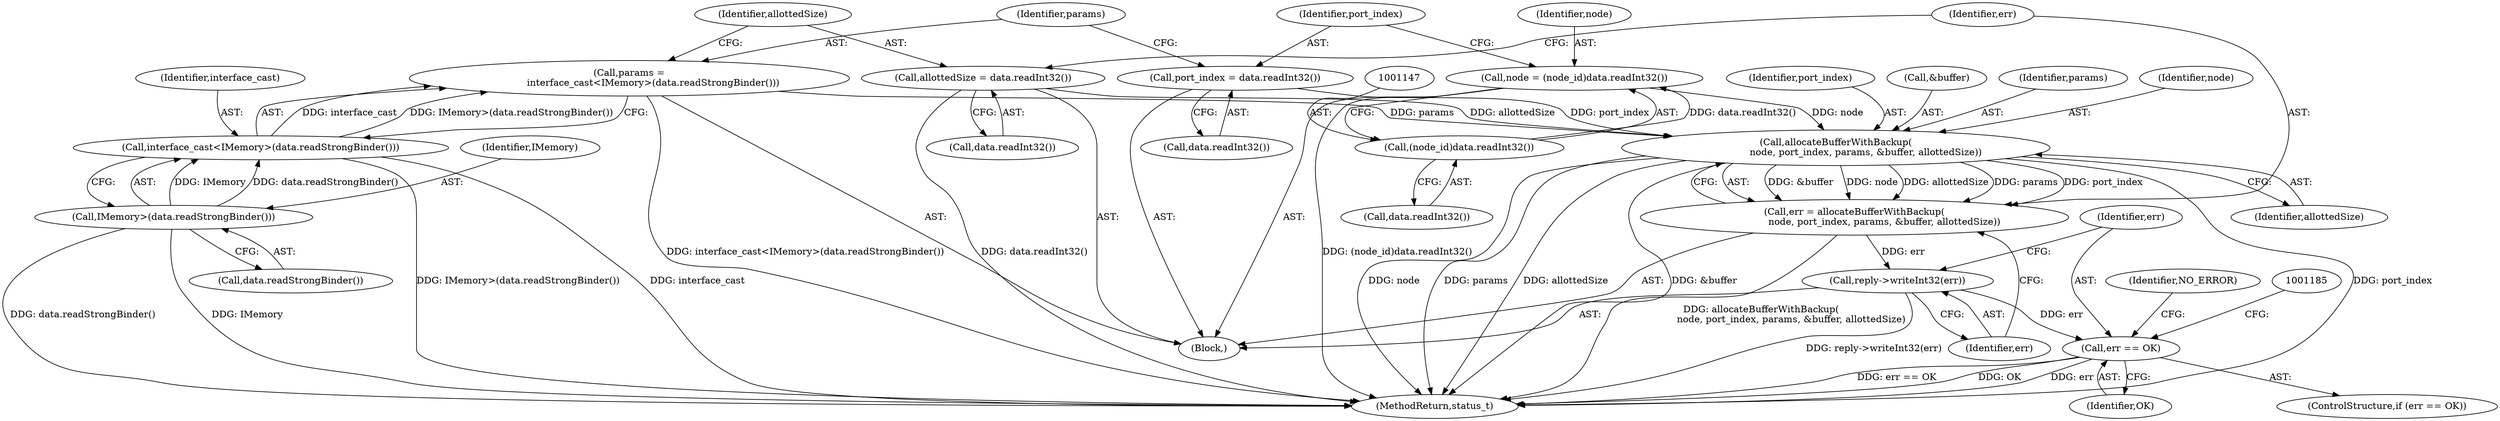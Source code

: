digraph "0_Android_295c883fe3105b19bcd0f9e07d54c6b589fc5bff@API" {
"1001169" [label="(Call,allocateBufferWithBackup(\n                    node, port_index, params, &buffer, allottedSize))"];
"1001144" [label="(Call,node = (node_id)data.readInt32())"];
"1001146" [label="(Call,(node_id)data.readInt32())"];
"1001150" [label="(Call,port_index = data.readInt32())"];
"1001154" [label="(Call,params =\n                interface_cast<IMemory>(data.readStrongBinder()))"];
"1001156" [label="(Call,interface_cast<IMemory>(data.readStrongBinder()))"];
"1001158" [label="(Call,IMemory>(data.readStrongBinder()))"];
"1001162" [label="(Call,allottedSize = data.readInt32())"];
"1001167" [label="(Call,err = allocateBufferWithBackup(\n                    node, port_index, params, &buffer, allottedSize))"];
"1001176" [label="(Call,reply->writeInt32(err))"];
"1001179" [label="(Call,err == OK)"];
"1001162" [label="(Call,allottedSize = data.readInt32())"];
"1001180" [label="(Identifier,err)"];
"1001177" [label="(Identifier,err)"];
"1001168" [label="(Identifier,err)"];
"1001164" [label="(Call,data.readInt32())"];
"1001159" [label="(Identifier,IMemory)"];
"1001176" [label="(Call,reply->writeInt32(err))"];
"1001154" [label="(Call,params =\n                interface_cast<IMemory>(data.readStrongBinder()))"];
"1001171" [label="(Identifier,port_index)"];
"1001157" [label="(Identifier,interface_cast)"];
"1001144" [label="(Call,node = (node_id)data.readInt32())"];
"1001343" [label="(MethodReturn,status_t)"];
"1001150" [label="(Call,port_index = data.readInt32())"];
"1001163" [label="(Identifier,allottedSize)"];
"1001178" [label="(ControlStructure,if (err == OK))"];
"1001173" [label="(Call,&buffer)"];
"1001175" [label="(Identifier,allottedSize)"];
"1001138" [label="(Block,)"];
"1001188" [label="(Identifier,NO_ERROR)"];
"1001169" [label="(Call,allocateBufferWithBackup(\n                    node, port_index, params, &buffer, allottedSize))"];
"1001146" [label="(Call,(node_id)data.readInt32())"];
"1001148" [label="(Call,data.readInt32())"];
"1001167" [label="(Call,err = allocateBufferWithBackup(\n                    node, port_index, params, &buffer, allottedSize))"];
"1001145" [label="(Identifier,node)"];
"1001152" [label="(Call,data.readInt32())"];
"1001172" [label="(Identifier,params)"];
"1001156" [label="(Call,interface_cast<IMemory>(data.readStrongBinder()))"];
"1001179" [label="(Call,err == OK)"];
"1001158" [label="(Call,IMemory>(data.readStrongBinder()))"];
"1001181" [label="(Identifier,OK)"];
"1001155" [label="(Identifier,params)"];
"1001160" [label="(Call,data.readStrongBinder())"];
"1001170" [label="(Identifier,node)"];
"1001151" [label="(Identifier,port_index)"];
"1001169" -> "1001167"  [label="AST: "];
"1001169" -> "1001175"  [label="CFG: "];
"1001170" -> "1001169"  [label="AST: "];
"1001171" -> "1001169"  [label="AST: "];
"1001172" -> "1001169"  [label="AST: "];
"1001173" -> "1001169"  [label="AST: "];
"1001175" -> "1001169"  [label="AST: "];
"1001167" -> "1001169"  [label="CFG: "];
"1001169" -> "1001343"  [label="DDG: node"];
"1001169" -> "1001343"  [label="DDG: params"];
"1001169" -> "1001343"  [label="DDG: allottedSize"];
"1001169" -> "1001343"  [label="DDG: &buffer"];
"1001169" -> "1001343"  [label="DDG: port_index"];
"1001169" -> "1001167"  [label="DDG: &buffer"];
"1001169" -> "1001167"  [label="DDG: node"];
"1001169" -> "1001167"  [label="DDG: allottedSize"];
"1001169" -> "1001167"  [label="DDG: params"];
"1001169" -> "1001167"  [label="DDG: port_index"];
"1001144" -> "1001169"  [label="DDG: node"];
"1001150" -> "1001169"  [label="DDG: port_index"];
"1001154" -> "1001169"  [label="DDG: params"];
"1001162" -> "1001169"  [label="DDG: allottedSize"];
"1001144" -> "1001138"  [label="AST: "];
"1001144" -> "1001146"  [label="CFG: "];
"1001145" -> "1001144"  [label="AST: "];
"1001146" -> "1001144"  [label="AST: "];
"1001151" -> "1001144"  [label="CFG: "];
"1001144" -> "1001343"  [label="DDG: (node_id)data.readInt32()"];
"1001146" -> "1001144"  [label="DDG: data.readInt32()"];
"1001146" -> "1001148"  [label="CFG: "];
"1001147" -> "1001146"  [label="AST: "];
"1001148" -> "1001146"  [label="AST: "];
"1001150" -> "1001138"  [label="AST: "];
"1001150" -> "1001152"  [label="CFG: "];
"1001151" -> "1001150"  [label="AST: "];
"1001152" -> "1001150"  [label="AST: "];
"1001155" -> "1001150"  [label="CFG: "];
"1001154" -> "1001138"  [label="AST: "];
"1001154" -> "1001156"  [label="CFG: "];
"1001155" -> "1001154"  [label="AST: "];
"1001156" -> "1001154"  [label="AST: "];
"1001163" -> "1001154"  [label="CFG: "];
"1001154" -> "1001343"  [label="DDG: interface_cast<IMemory>(data.readStrongBinder())"];
"1001156" -> "1001154"  [label="DDG: interface_cast"];
"1001156" -> "1001154"  [label="DDG: IMemory>(data.readStrongBinder())"];
"1001156" -> "1001158"  [label="CFG: "];
"1001157" -> "1001156"  [label="AST: "];
"1001158" -> "1001156"  [label="AST: "];
"1001156" -> "1001343"  [label="DDG: IMemory>(data.readStrongBinder())"];
"1001156" -> "1001343"  [label="DDG: interface_cast"];
"1001158" -> "1001156"  [label="DDG: IMemory"];
"1001158" -> "1001156"  [label="DDG: data.readStrongBinder()"];
"1001158" -> "1001160"  [label="CFG: "];
"1001159" -> "1001158"  [label="AST: "];
"1001160" -> "1001158"  [label="AST: "];
"1001158" -> "1001343"  [label="DDG: data.readStrongBinder()"];
"1001158" -> "1001343"  [label="DDG: IMemory"];
"1001162" -> "1001138"  [label="AST: "];
"1001162" -> "1001164"  [label="CFG: "];
"1001163" -> "1001162"  [label="AST: "];
"1001164" -> "1001162"  [label="AST: "];
"1001168" -> "1001162"  [label="CFG: "];
"1001162" -> "1001343"  [label="DDG: data.readInt32()"];
"1001167" -> "1001138"  [label="AST: "];
"1001168" -> "1001167"  [label="AST: "];
"1001177" -> "1001167"  [label="CFG: "];
"1001167" -> "1001343"  [label="DDG: allocateBufferWithBackup(\n                    node, port_index, params, &buffer, allottedSize)"];
"1001167" -> "1001176"  [label="DDG: err"];
"1001176" -> "1001138"  [label="AST: "];
"1001176" -> "1001177"  [label="CFG: "];
"1001177" -> "1001176"  [label="AST: "];
"1001180" -> "1001176"  [label="CFG: "];
"1001176" -> "1001343"  [label="DDG: reply->writeInt32(err)"];
"1001176" -> "1001179"  [label="DDG: err"];
"1001179" -> "1001178"  [label="AST: "];
"1001179" -> "1001181"  [label="CFG: "];
"1001180" -> "1001179"  [label="AST: "];
"1001181" -> "1001179"  [label="AST: "];
"1001185" -> "1001179"  [label="CFG: "];
"1001188" -> "1001179"  [label="CFG: "];
"1001179" -> "1001343"  [label="DDG: err == OK"];
"1001179" -> "1001343"  [label="DDG: OK"];
"1001179" -> "1001343"  [label="DDG: err"];
}
